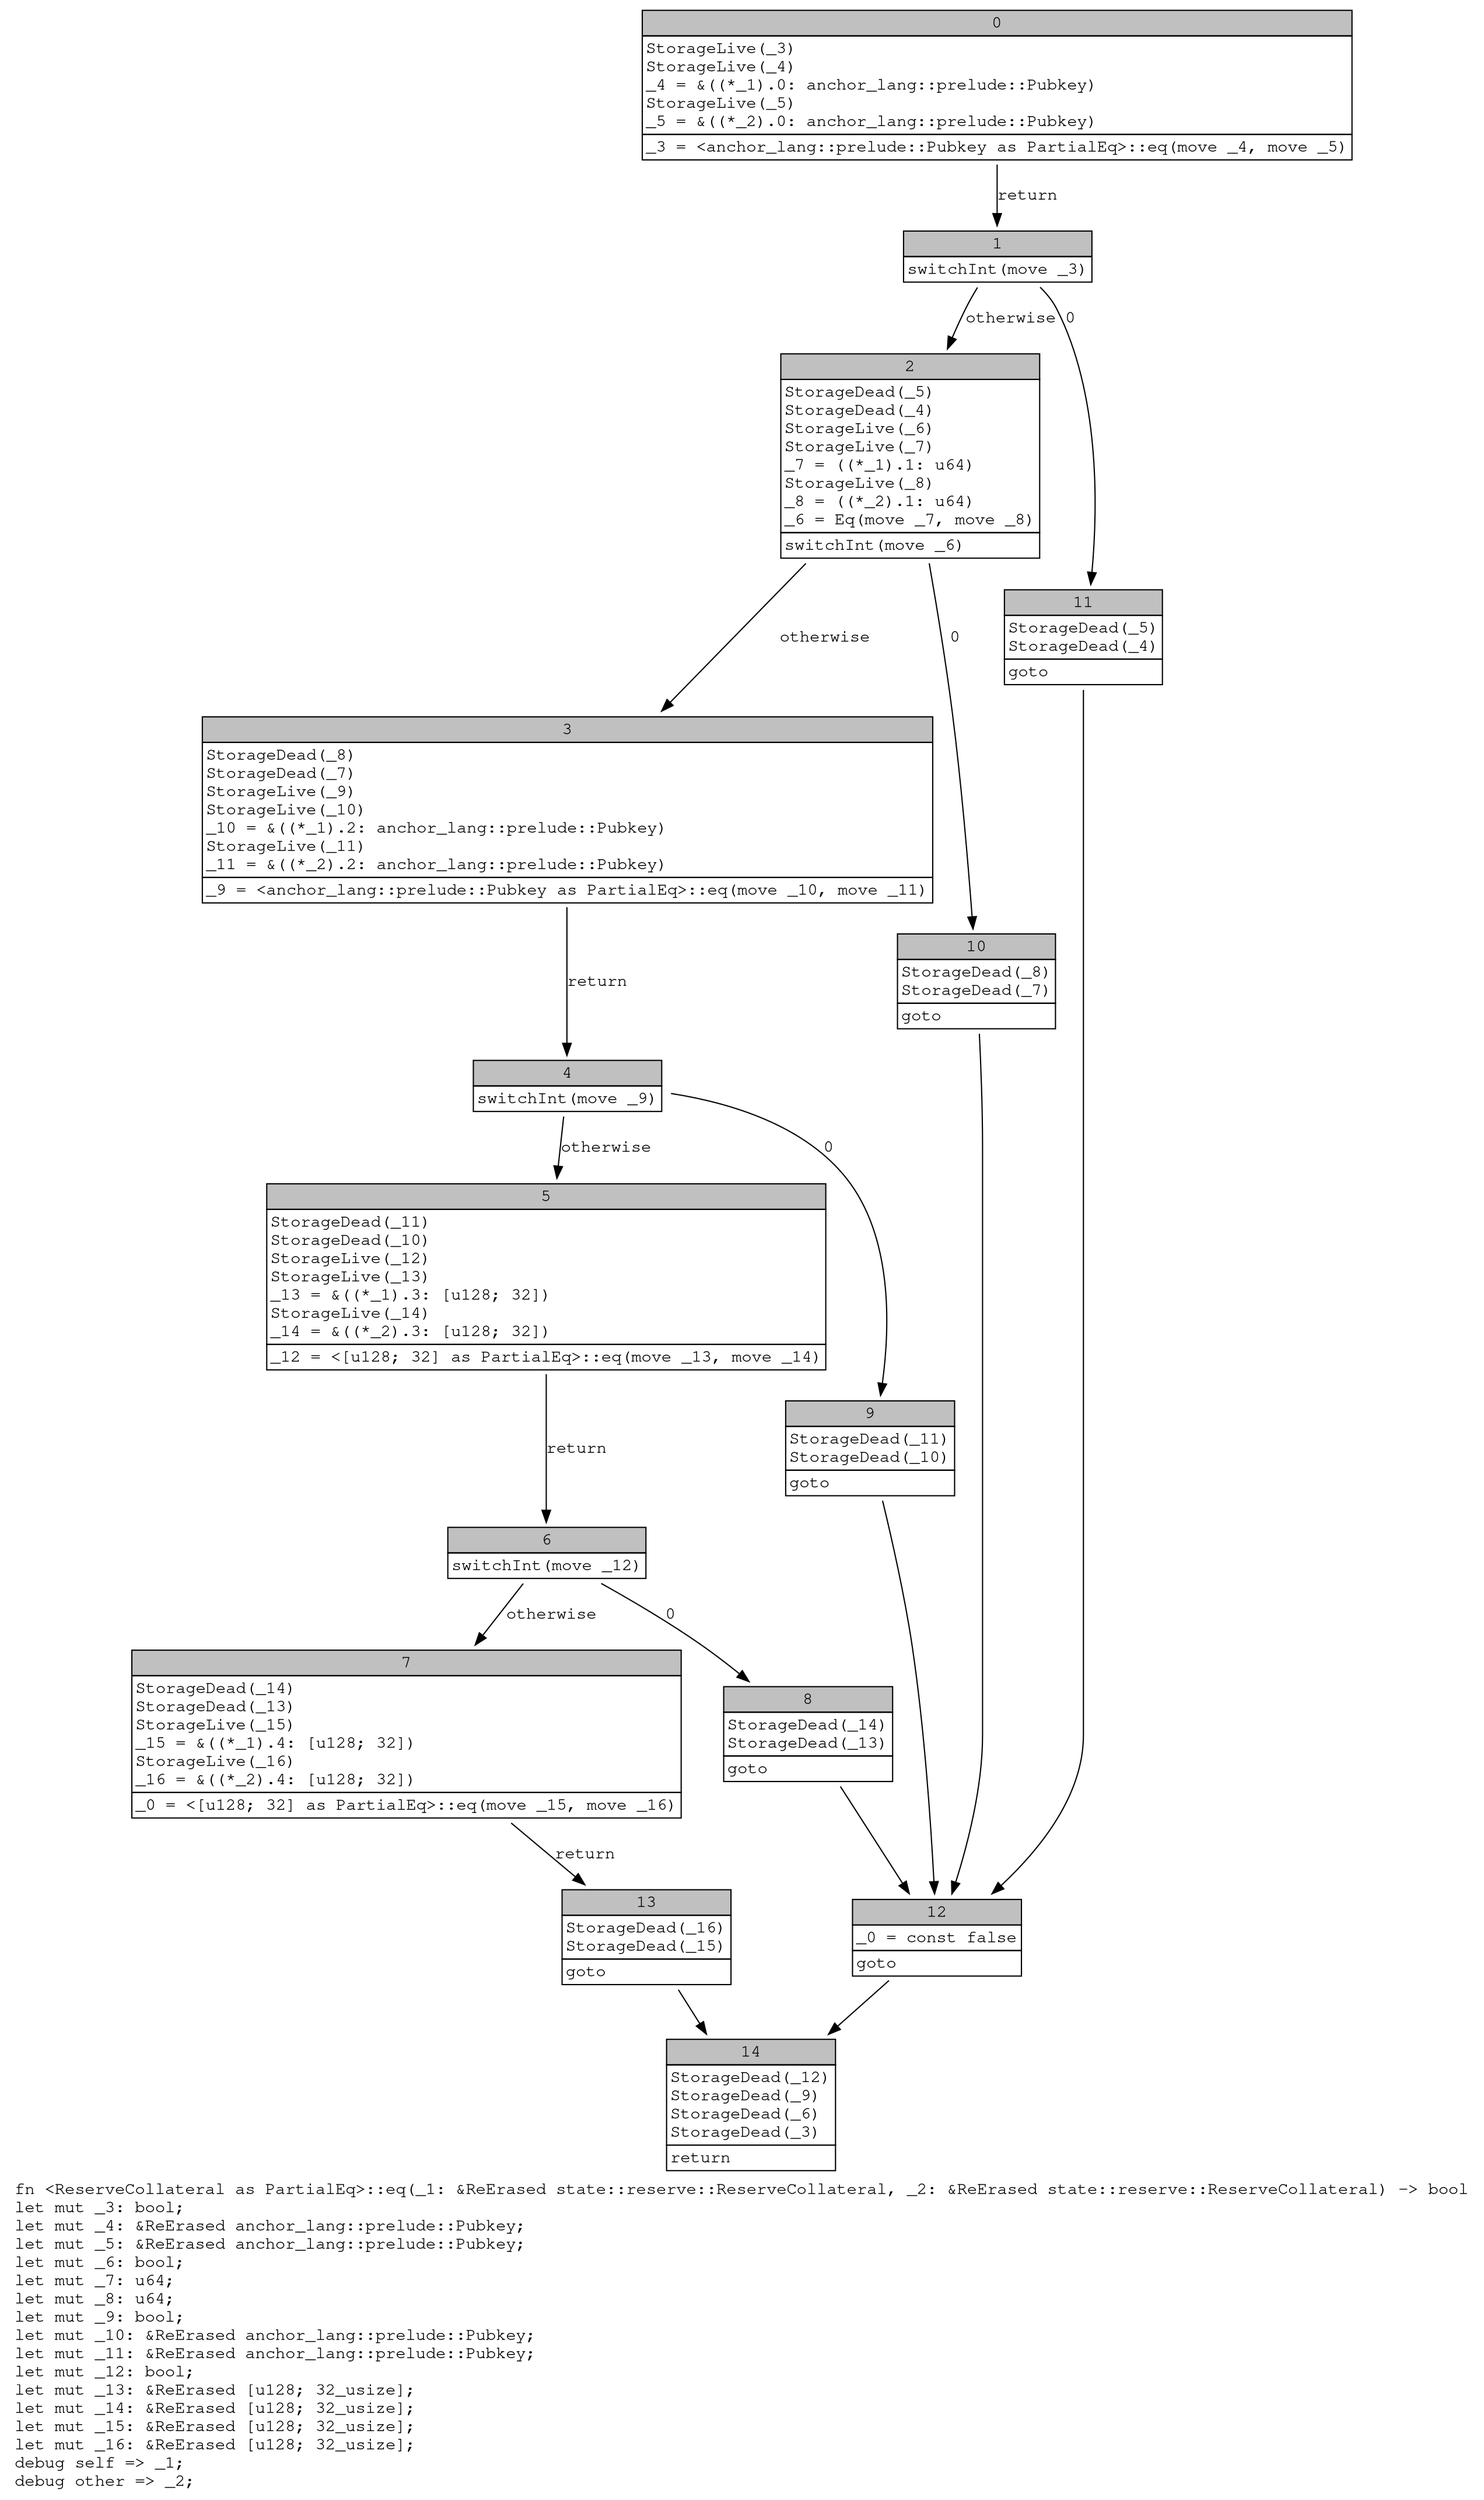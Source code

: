 digraph Mir_0_9452 {
    graph [fontname="Courier, monospace"];
    node [fontname="Courier, monospace"];
    edge [fontname="Courier, monospace"];
    label=<fn &lt;ReserveCollateral as PartialEq&gt;::eq(_1: &amp;ReErased state::reserve::ReserveCollateral, _2: &amp;ReErased state::reserve::ReserveCollateral) -&gt; bool<br align="left"/>let mut _3: bool;<br align="left"/>let mut _4: &amp;ReErased anchor_lang::prelude::Pubkey;<br align="left"/>let mut _5: &amp;ReErased anchor_lang::prelude::Pubkey;<br align="left"/>let mut _6: bool;<br align="left"/>let mut _7: u64;<br align="left"/>let mut _8: u64;<br align="left"/>let mut _9: bool;<br align="left"/>let mut _10: &amp;ReErased anchor_lang::prelude::Pubkey;<br align="left"/>let mut _11: &amp;ReErased anchor_lang::prelude::Pubkey;<br align="left"/>let mut _12: bool;<br align="left"/>let mut _13: &amp;ReErased [u128; 32_usize];<br align="left"/>let mut _14: &amp;ReErased [u128; 32_usize];<br align="left"/>let mut _15: &amp;ReErased [u128; 32_usize];<br align="left"/>let mut _16: &amp;ReErased [u128; 32_usize];<br align="left"/>debug self =&gt; _1;<br align="left"/>debug other =&gt; _2;<br align="left"/>>;
    bb0__0_9452 [shape="none", label=<<table border="0" cellborder="1" cellspacing="0"><tr><td bgcolor="gray" align="center" colspan="1">0</td></tr><tr><td align="left" balign="left">StorageLive(_3)<br/>StorageLive(_4)<br/>_4 = &amp;((*_1).0: anchor_lang::prelude::Pubkey)<br/>StorageLive(_5)<br/>_5 = &amp;((*_2).0: anchor_lang::prelude::Pubkey)<br/></td></tr><tr><td align="left">_3 = &lt;anchor_lang::prelude::Pubkey as PartialEq&gt;::eq(move _4, move _5)</td></tr></table>>];
    bb1__0_9452 [shape="none", label=<<table border="0" cellborder="1" cellspacing="0"><tr><td bgcolor="gray" align="center" colspan="1">1</td></tr><tr><td align="left">switchInt(move _3)</td></tr></table>>];
    bb2__0_9452 [shape="none", label=<<table border="0" cellborder="1" cellspacing="0"><tr><td bgcolor="gray" align="center" colspan="1">2</td></tr><tr><td align="left" balign="left">StorageDead(_5)<br/>StorageDead(_4)<br/>StorageLive(_6)<br/>StorageLive(_7)<br/>_7 = ((*_1).1: u64)<br/>StorageLive(_8)<br/>_8 = ((*_2).1: u64)<br/>_6 = Eq(move _7, move _8)<br/></td></tr><tr><td align="left">switchInt(move _6)</td></tr></table>>];
    bb3__0_9452 [shape="none", label=<<table border="0" cellborder="1" cellspacing="0"><tr><td bgcolor="gray" align="center" colspan="1">3</td></tr><tr><td align="left" balign="left">StorageDead(_8)<br/>StorageDead(_7)<br/>StorageLive(_9)<br/>StorageLive(_10)<br/>_10 = &amp;((*_1).2: anchor_lang::prelude::Pubkey)<br/>StorageLive(_11)<br/>_11 = &amp;((*_2).2: anchor_lang::prelude::Pubkey)<br/></td></tr><tr><td align="left">_9 = &lt;anchor_lang::prelude::Pubkey as PartialEq&gt;::eq(move _10, move _11)</td></tr></table>>];
    bb4__0_9452 [shape="none", label=<<table border="0" cellborder="1" cellspacing="0"><tr><td bgcolor="gray" align="center" colspan="1">4</td></tr><tr><td align="left">switchInt(move _9)</td></tr></table>>];
    bb5__0_9452 [shape="none", label=<<table border="0" cellborder="1" cellspacing="0"><tr><td bgcolor="gray" align="center" colspan="1">5</td></tr><tr><td align="left" balign="left">StorageDead(_11)<br/>StorageDead(_10)<br/>StorageLive(_12)<br/>StorageLive(_13)<br/>_13 = &amp;((*_1).3: [u128; 32])<br/>StorageLive(_14)<br/>_14 = &amp;((*_2).3: [u128; 32])<br/></td></tr><tr><td align="left">_12 = &lt;[u128; 32] as PartialEq&gt;::eq(move _13, move _14)</td></tr></table>>];
    bb6__0_9452 [shape="none", label=<<table border="0" cellborder="1" cellspacing="0"><tr><td bgcolor="gray" align="center" colspan="1">6</td></tr><tr><td align="left">switchInt(move _12)</td></tr></table>>];
    bb7__0_9452 [shape="none", label=<<table border="0" cellborder="1" cellspacing="0"><tr><td bgcolor="gray" align="center" colspan="1">7</td></tr><tr><td align="left" balign="left">StorageDead(_14)<br/>StorageDead(_13)<br/>StorageLive(_15)<br/>_15 = &amp;((*_1).4: [u128; 32])<br/>StorageLive(_16)<br/>_16 = &amp;((*_2).4: [u128; 32])<br/></td></tr><tr><td align="left">_0 = &lt;[u128; 32] as PartialEq&gt;::eq(move _15, move _16)</td></tr></table>>];
    bb8__0_9452 [shape="none", label=<<table border="0" cellborder="1" cellspacing="0"><tr><td bgcolor="gray" align="center" colspan="1">8</td></tr><tr><td align="left" balign="left">StorageDead(_14)<br/>StorageDead(_13)<br/></td></tr><tr><td align="left">goto</td></tr></table>>];
    bb9__0_9452 [shape="none", label=<<table border="0" cellborder="1" cellspacing="0"><tr><td bgcolor="gray" align="center" colspan="1">9</td></tr><tr><td align="left" balign="left">StorageDead(_11)<br/>StorageDead(_10)<br/></td></tr><tr><td align="left">goto</td></tr></table>>];
    bb10__0_9452 [shape="none", label=<<table border="0" cellborder="1" cellspacing="0"><tr><td bgcolor="gray" align="center" colspan="1">10</td></tr><tr><td align="left" balign="left">StorageDead(_8)<br/>StorageDead(_7)<br/></td></tr><tr><td align="left">goto</td></tr></table>>];
    bb11__0_9452 [shape="none", label=<<table border="0" cellborder="1" cellspacing="0"><tr><td bgcolor="gray" align="center" colspan="1">11</td></tr><tr><td align="left" balign="left">StorageDead(_5)<br/>StorageDead(_4)<br/></td></tr><tr><td align="left">goto</td></tr></table>>];
    bb12__0_9452 [shape="none", label=<<table border="0" cellborder="1" cellspacing="0"><tr><td bgcolor="gray" align="center" colspan="1">12</td></tr><tr><td align="left" balign="left">_0 = const false<br/></td></tr><tr><td align="left">goto</td></tr></table>>];
    bb13__0_9452 [shape="none", label=<<table border="0" cellborder="1" cellspacing="0"><tr><td bgcolor="gray" align="center" colspan="1">13</td></tr><tr><td align="left" balign="left">StorageDead(_16)<br/>StorageDead(_15)<br/></td></tr><tr><td align="left">goto</td></tr></table>>];
    bb14__0_9452 [shape="none", label=<<table border="0" cellborder="1" cellspacing="0"><tr><td bgcolor="gray" align="center" colspan="1">14</td></tr><tr><td align="left" balign="left">StorageDead(_12)<br/>StorageDead(_9)<br/>StorageDead(_6)<br/>StorageDead(_3)<br/></td></tr><tr><td align="left">return</td></tr></table>>];
    bb0__0_9452 -> bb1__0_9452 [label="return"];
    bb1__0_9452 -> bb11__0_9452 [label="0"];
    bb1__0_9452 -> bb2__0_9452 [label="otherwise"];
    bb2__0_9452 -> bb10__0_9452 [label="0"];
    bb2__0_9452 -> bb3__0_9452 [label="otherwise"];
    bb3__0_9452 -> bb4__0_9452 [label="return"];
    bb4__0_9452 -> bb9__0_9452 [label="0"];
    bb4__0_9452 -> bb5__0_9452 [label="otherwise"];
    bb5__0_9452 -> bb6__0_9452 [label="return"];
    bb6__0_9452 -> bb8__0_9452 [label="0"];
    bb6__0_9452 -> bb7__0_9452 [label="otherwise"];
    bb7__0_9452 -> bb13__0_9452 [label="return"];
    bb8__0_9452 -> bb12__0_9452 [label=""];
    bb9__0_9452 -> bb12__0_9452 [label=""];
    bb10__0_9452 -> bb12__0_9452 [label=""];
    bb11__0_9452 -> bb12__0_9452 [label=""];
    bb12__0_9452 -> bb14__0_9452 [label=""];
    bb13__0_9452 -> bb14__0_9452 [label=""];
}
